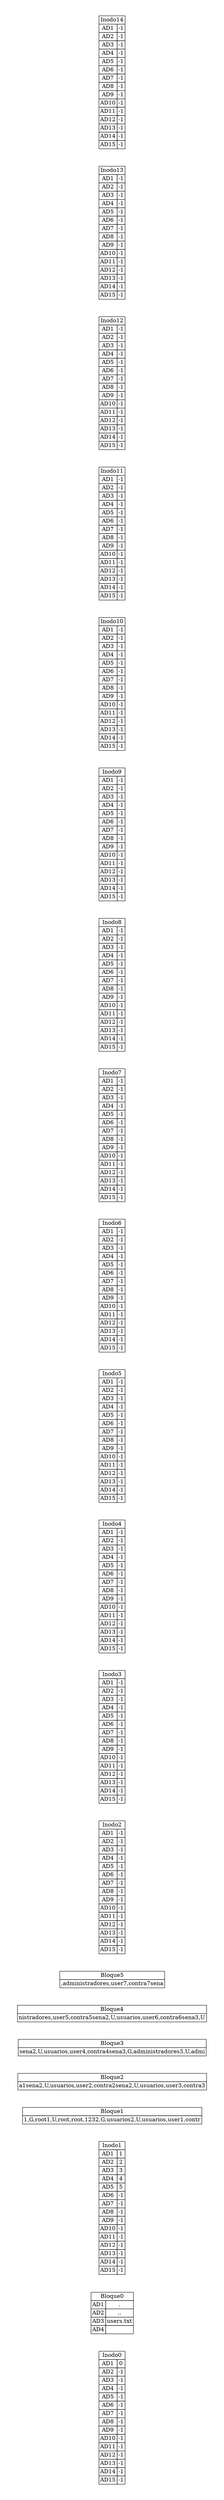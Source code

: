 digraph H {
		graph [pad="0.5", nodesep="0.5", ranksep="1"];
		node [shape=plaintext]
		 rankdir=LR;Inodo0 [
			label=<
				<table  border="0" cellborder="1" cellspacing="0">
				<tr><td colspan="3" port='0'>Inodo0</td></tr><tr><td>AD1</td><td port='1'>0</td></tr><tr><td>AD2</td><td port='2'>-1</td></tr><tr><td>AD3</td><td port='3'>-1</td></tr><tr><td>AD4</td><td port='4'>-1</td></tr><tr><td>AD5</td><td port='5'>-1</td></tr><tr><td>AD6</td><td port='6'>-1</td></tr><tr><td>AD7</td><td port='7'>-1</td></tr><tr><td>AD8</td><td port='8'>-1</td></tr><tr><td>AD9</td><td port='9'>-1</td></tr><tr><td>AD10</td><td port='10'>-1</td></tr><tr><td>AD11</td><td port='11'>-1</td></tr><tr><td>AD12</td><td port='12'>-1</td></tr><tr><td>AD13</td><td port='13'>-1</td></tr><tr><td>AD14</td><td port='14'>-1</td></tr><tr><td>AD15</td><td port='15'>-1</td></tr></table>
			>];
			
			Bloque0 [
					label=<
					<table  border="0" cellborder="1" cellspacing="0">
					<tr><td colspan="3" port='0'>Bloque0</td></tr><tr><td>AD1</td><td port='1'>.</td></tr><tr><td>AD2</td><td port='2'>..</td></tr><tr><td>AD3</td><td port='3'>users.txt</td></tr><tr><td>AD4</td><td port='4'></td></tr></table>
						>];	
		
			Inodo1 [
			label=<
				<table  border="0" cellborder="1" cellspacing="0">
				<tr><td colspan="3" port='0'>Inodo1</td></tr><tr><td>AD1</td><td port='1'>1</td></tr><tr><td>AD2</td><td port='2'>2</td></tr><tr><td>AD3</td><td port='3'>3</td></tr><tr><td>AD4</td><td port='4'>4</td></tr><tr><td>AD5</td><td port='5'>5</td></tr><tr><td>AD6</td><td port='6'>-1</td></tr><tr><td>AD7</td><td port='7'>-1</td></tr><tr><td>AD8</td><td port='8'>-1</td></tr><tr><td>AD9</td><td port='9'>-1</td></tr><tr><td>AD10</td><td port='10'>-1</td></tr><tr><td>AD11</td><td port='11'>-1</td></tr><tr><td>AD12</td><td port='12'>-1</td></tr><tr><td>AD13</td><td port='13'>-1</td></tr><tr><td>AD14</td><td port='14'>-1</td></tr><tr><td>AD15</td><td port='15'>-1</td></tr></table>
			>];
			
			Bloque1 [
						label=<
						<table  border="0" cellborder="1" cellspacing="0">
						<tr><td colspan="3" port='0'>Bloque1</td></tr><tr><td port='2'>1,G,root
1,U,root,root,123
2,G,usuarios
2,U,usuarios,user1,contr</td></tr></table>
					>];
			
				Bloque2 [
						label=<
						<table  border="0" cellborder="1" cellspacing="0">
						<tr><td colspan="3" port='0'>Bloque2</td></tr><tr><td port='3'>a1sena
2,U,usuarios,user2,contra2sena
2,U,usuarios,user3,contra3</td></tr></table>
					>];
			
				Bloque3 [
						label=<
						<table  border="0" cellborder="1" cellspacing="0">
						<tr><td colspan="3" port='0'>Bloque3</td></tr><tr><td port='4'>sena
2,U,usuarios,user4,contra4sena
3,G,administradores
3,U,admi</td></tr></table>
					>];
			
				Bloque4 [
						label=<
						<table  border="0" cellborder="1" cellspacing="0">
						<tr><td colspan="3" port='0'>Bloque4</td></tr><tr><td port='5'>nistradores,user5,contra5sena
2,U,usuarios,user6,contra6sena
3,U</td></tr></table>
					>];
			
				Bloque5 [
						label=<
						<table  border="0" cellborder="1" cellspacing="0">
						<tr><td colspan="3" port='0'>Bloque5</td></tr><tr><td port='6'>,administradores,user7,contra7sena
</td></tr></table>
					>];
			
				Inodo2 [
			label=<
				<table  border="0" cellborder="1" cellspacing="0">
				<tr><td colspan="3" port='0'>Inodo2</td></tr><tr><td>AD1</td><td port='1'>-1</td></tr><tr><td>AD2</td><td port='2'>-1</td></tr><tr><td>AD3</td><td port='3'>-1</td></tr><tr><td>AD4</td><td port='4'>-1</td></tr><tr><td>AD5</td><td port='5'>-1</td></tr><tr><td>AD6</td><td port='6'>-1</td></tr><tr><td>AD7</td><td port='7'>-1</td></tr><tr><td>AD8</td><td port='8'>-1</td></tr><tr><td>AD9</td><td port='9'>-1</td></tr><tr><td>AD10</td><td port='10'>-1</td></tr><tr><td>AD11</td><td port='11'>-1</td></tr><tr><td>AD12</td><td port='12'>-1</td></tr><tr><td>AD13</td><td port='13'>-1</td></tr><tr><td>AD14</td><td port='14'>-1</td></tr><tr><td>AD15</td><td port='15'>-1</td></tr></table>
			>];
			
			Inodo3 [
			label=<
				<table  border="0" cellborder="1" cellspacing="0">
				<tr><td colspan="3" port='0'>Inodo3</td></tr><tr><td>AD1</td><td port='1'>-1</td></tr><tr><td>AD2</td><td port='2'>-1</td></tr><tr><td>AD3</td><td port='3'>-1</td></tr><tr><td>AD4</td><td port='4'>-1</td></tr><tr><td>AD5</td><td port='5'>-1</td></tr><tr><td>AD6</td><td port='6'>-1</td></tr><tr><td>AD7</td><td port='7'>-1</td></tr><tr><td>AD8</td><td port='8'>-1</td></tr><tr><td>AD9</td><td port='9'>-1</td></tr><tr><td>AD10</td><td port='10'>-1</td></tr><tr><td>AD11</td><td port='11'>-1</td></tr><tr><td>AD12</td><td port='12'>-1</td></tr><tr><td>AD13</td><td port='13'>-1</td></tr><tr><td>AD14</td><td port='14'>-1</td></tr><tr><td>AD15</td><td port='15'>-1</td></tr></table>
			>];
			
			Inodo4 [
			label=<
				<table  border="0" cellborder="1" cellspacing="0">
				<tr><td colspan="3" port='0'>Inodo4</td></tr><tr><td>AD1</td><td port='1'>-1</td></tr><tr><td>AD2</td><td port='2'>-1</td></tr><tr><td>AD3</td><td port='3'>-1</td></tr><tr><td>AD4</td><td port='4'>-1</td></tr><tr><td>AD5</td><td port='5'>-1</td></tr><tr><td>AD6</td><td port='6'>-1</td></tr><tr><td>AD7</td><td port='7'>-1</td></tr><tr><td>AD8</td><td port='8'>-1</td></tr><tr><td>AD9</td><td port='9'>-1</td></tr><tr><td>AD10</td><td port='10'>-1</td></tr><tr><td>AD11</td><td port='11'>-1</td></tr><tr><td>AD12</td><td port='12'>-1</td></tr><tr><td>AD13</td><td port='13'>-1</td></tr><tr><td>AD14</td><td port='14'>-1</td></tr><tr><td>AD15</td><td port='15'>-1</td></tr></table>
			>];
			
			Inodo5 [
			label=<
				<table  border="0" cellborder="1" cellspacing="0">
				<tr><td colspan="3" port='0'>Inodo5</td></tr><tr><td>AD1</td><td port='1'>-1</td></tr><tr><td>AD2</td><td port='2'>-1</td></tr><tr><td>AD3</td><td port='3'>-1</td></tr><tr><td>AD4</td><td port='4'>-1</td></tr><tr><td>AD5</td><td port='5'>-1</td></tr><tr><td>AD6</td><td port='6'>-1</td></tr><tr><td>AD7</td><td port='7'>-1</td></tr><tr><td>AD8</td><td port='8'>-1</td></tr><tr><td>AD9</td><td port='9'>-1</td></tr><tr><td>AD10</td><td port='10'>-1</td></tr><tr><td>AD11</td><td port='11'>-1</td></tr><tr><td>AD12</td><td port='12'>-1</td></tr><tr><td>AD13</td><td port='13'>-1</td></tr><tr><td>AD14</td><td port='14'>-1</td></tr><tr><td>AD15</td><td port='15'>-1</td></tr></table>
			>];
			
			Inodo6 [
			label=<
				<table  border="0" cellborder="1" cellspacing="0">
				<tr><td colspan="3" port='0'>Inodo6</td></tr><tr><td>AD1</td><td port='1'>-1</td></tr><tr><td>AD2</td><td port='2'>-1</td></tr><tr><td>AD3</td><td port='3'>-1</td></tr><tr><td>AD4</td><td port='4'>-1</td></tr><tr><td>AD5</td><td port='5'>-1</td></tr><tr><td>AD6</td><td port='6'>-1</td></tr><tr><td>AD7</td><td port='7'>-1</td></tr><tr><td>AD8</td><td port='8'>-1</td></tr><tr><td>AD9</td><td port='9'>-1</td></tr><tr><td>AD10</td><td port='10'>-1</td></tr><tr><td>AD11</td><td port='11'>-1</td></tr><tr><td>AD12</td><td port='12'>-1</td></tr><tr><td>AD13</td><td port='13'>-1</td></tr><tr><td>AD14</td><td port='14'>-1</td></tr><tr><td>AD15</td><td port='15'>-1</td></tr></table>
			>];
			
			Inodo7 [
			label=<
				<table  border="0" cellborder="1" cellspacing="0">
				<tr><td colspan="3" port='0'>Inodo7</td></tr><tr><td>AD1</td><td port='1'>-1</td></tr><tr><td>AD2</td><td port='2'>-1</td></tr><tr><td>AD3</td><td port='3'>-1</td></tr><tr><td>AD4</td><td port='4'>-1</td></tr><tr><td>AD5</td><td port='5'>-1</td></tr><tr><td>AD6</td><td port='6'>-1</td></tr><tr><td>AD7</td><td port='7'>-1</td></tr><tr><td>AD8</td><td port='8'>-1</td></tr><tr><td>AD9</td><td port='9'>-1</td></tr><tr><td>AD10</td><td port='10'>-1</td></tr><tr><td>AD11</td><td port='11'>-1</td></tr><tr><td>AD12</td><td port='12'>-1</td></tr><tr><td>AD13</td><td port='13'>-1</td></tr><tr><td>AD14</td><td port='14'>-1</td></tr><tr><td>AD15</td><td port='15'>-1</td></tr></table>
			>];
			
			Inodo8 [
			label=<
				<table  border="0" cellborder="1" cellspacing="0">
				<tr><td colspan="3" port='0'>Inodo8</td></tr><tr><td>AD1</td><td port='1'>-1</td></tr><tr><td>AD2</td><td port='2'>-1</td></tr><tr><td>AD3</td><td port='3'>-1</td></tr><tr><td>AD4</td><td port='4'>-1</td></tr><tr><td>AD5</td><td port='5'>-1</td></tr><tr><td>AD6</td><td port='6'>-1</td></tr><tr><td>AD7</td><td port='7'>-1</td></tr><tr><td>AD8</td><td port='8'>-1</td></tr><tr><td>AD9</td><td port='9'>-1</td></tr><tr><td>AD10</td><td port='10'>-1</td></tr><tr><td>AD11</td><td port='11'>-1</td></tr><tr><td>AD12</td><td port='12'>-1</td></tr><tr><td>AD13</td><td port='13'>-1</td></tr><tr><td>AD14</td><td port='14'>-1</td></tr><tr><td>AD15</td><td port='15'>-1</td></tr></table>
			>];
			
			Inodo9 [
			label=<
				<table  border="0" cellborder="1" cellspacing="0">
				<tr><td colspan="3" port='0'>Inodo9</td></tr><tr><td>AD1</td><td port='1'>-1</td></tr><tr><td>AD2</td><td port='2'>-1</td></tr><tr><td>AD3</td><td port='3'>-1</td></tr><tr><td>AD4</td><td port='4'>-1</td></tr><tr><td>AD5</td><td port='5'>-1</td></tr><tr><td>AD6</td><td port='6'>-1</td></tr><tr><td>AD7</td><td port='7'>-1</td></tr><tr><td>AD8</td><td port='8'>-1</td></tr><tr><td>AD9</td><td port='9'>-1</td></tr><tr><td>AD10</td><td port='10'>-1</td></tr><tr><td>AD11</td><td port='11'>-1</td></tr><tr><td>AD12</td><td port='12'>-1</td></tr><tr><td>AD13</td><td port='13'>-1</td></tr><tr><td>AD14</td><td port='14'>-1</td></tr><tr><td>AD15</td><td port='15'>-1</td></tr></table>
			>];
			
			Inodo10 [
			label=<
				<table  border="0" cellborder="1" cellspacing="0">
				<tr><td colspan="3" port='0'>Inodo10</td></tr><tr><td>AD1</td><td port='1'>-1</td></tr><tr><td>AD2</td><td port='2'>-1</td></tr><tr><td>AD3</td><td port='3'>-1</td></tr><tr><td>AD4</td><td port='4'>-1</td></tr><tr><td>AD5</td><td port='5'>-1</td></tr><tr><td>AD6</td><td port='6'>-1</td></tr><tr><td>AD7</td><td port='7'>-1</td></tr><tr><td>AD8</td><td port='8'>-1</td></tr><tr><td>AD9</td><td port='9'>-1</td></tr><tr><td>AD10</td><td port='10'>-1</td></tr><tr><td>AD11</td><td port='11'>-1</td></tr><tr><td>AD12</td><td port='12'>-1</td></tr><tr><td>AD13</td><td port='13'>-1</td></tr><tr><td>AD14</td><td port='14'>-1</td></tr><tr><td>AD15</td><td port='15'>-1</td></tr></table>
			>];
			
			Inodo11 [
			label=<
				<table  border="0" cellborder="1" cellspacing="0">
				<tr><td colspan="3" port='0'>Inodo11</td></tr><tr><td>AD1</td><td port='1'>-1</td></tr><tr><td>AD2</td><td port='2'>-1</td></tr><tr><td>AD3</td><td port='3'>-1</td></tr><tr><td>AD4</td><td port='4'>-1</td></tr><tr><td>AD5</td><td port='5'>-1</td></tr><tr><td>AD6</td><td port='6'>-1</td></tr><tr><td>AD7</td><td port='7'>-1</td></tr><tr><td>AD8</td><td port='8'>-1</td></tr><tr><td>AD9</td><td port='9'>-1</td></tr><tr><td>AD10</td><td port='10'>-1</td></tr><tr><td>AD11</td><td port='11'>-1</td></tr><tr><td>AD12</td><td port='12'>-1</td></tr><tr><td>AD13</td><td port='13'>-1</td></tr><tr><td>AD14</td><td port='14'>-1</td></tr><tr><td>AD15</td><td port='15'>-1</td></tr></table>
			>];
			
			Inodo12 [
			label=<
				<table  border="0" cellborder="1" cellspacing="0">
				<tr><td colspan="3" port='0'>Inodo12</td></tr><tr><td>AD1</td><td port='1'>-1</td></tr><tr><td>AD2</td><td port='2'>-1</td></tr><tr><td>AD3</td><td port='3'>-1</td></tr><tr><td>AD4</td><td port='4'>-1</td></tr><tr><td>AD5</td><td port='5'>-1</td></tr><tr><td>AD6</td><td port='6'>-1</td></tr><tr><td>AD7</td><td port='7'>-1</td></tr><tr><td>AD8</td><td port='8'>-1</td></tr><tr><td>AD9</td><td port='9'>-1</td></tr><tr><td>AD10</td><td port='10'>-1</td></tr><tr><td>AD11</td><td port='11'>-1</td></tr><tr><td>AD12</td><td port='12'>-1</td></tr><tr><td>AD13</td><td port='13'>-1</td></tr><tr><td>AD14</td><td port='14'>-1</td></tr><tr><td>AD15</td><td port='15'>-1</td></tr></table>
			>];
			
			Inodo13 [
			label=<
				<table  border="0" cellborder="1" cellspacing="0">
				<tr><td colspan="3" port='0'>Inodo13</td></tr><tr><td>AD1</td><td port='1'>-1</td></tr><tr><td>AD2</td><td port='2'>-1</td></tr><tr><td>AD3</td><td port='3'>-1</td></tr><tr><td>AD4</td><td port='4'>-1</td></tr><tr><td>AD5</td><td port='5'>-1</td></tr><tr><td>AD6</td><td port='6'>-1</td></tr><tr><td>AD7</td><td port='7'>-1</td></tr><tr><td>AD8</td><td port='8'>-1</td></tr><tr><td>AD9</td><td port='9'>-1</td></tr><tr><td>AD10</td><td port='10'>-1</td></tr><tr><td>AD11</td><td port='11'>-1</td></tr><tr><td>AD12</td><td port='12'>-1</td></tr><tr><td>AD13</td><td port='13'>-1</td></tr><tr><td>AD14</td><td port='14'>-1</td></tr><tr><td>AD15</td><td port='15'>-1</td></tr></table>
			>];
			
			Inodo14 [
			label=<
				<table  border="0" cellborder="1" cellspacing="0">
				<tr><td colspan="3" port='0'>Inodo14</td></tr><tr><td>AD1</td><td port='1'>-1</td></tr><tr><td>AD2</td><td port='2'>-1</td></tr><tr><td>AD3</td><td port='3'>-1</td></tr><tr><td>AD4</td><td port='4'>-1</td></tr><tr><td>AD5</td><td port='5'>-1</td></tr><tr><td>AD6</td><td port='6'>-1</td></tr><tr><td>AD7</td><td port='7'>-1</td></tr><tr><td>AD8</td><td port='8'>-1</td></tr><tr><td>AD9</td><td port='9'>-1</td></tr><tr><td>AD10</td><td port='10'>-1</td></tr><tr><td>AD11</td><td port='11'>-1</td></tr><tr><td>AD12</td><td port='12'>-1</td></tr><tr><td>AD13</td><td port='13'>-1</td></tr><tr><td>AD14</td><td port='14'>-1</td></tr><tr><td>AD15</td><td port='15'>-1</td></tr></table>
			>];
			
			}